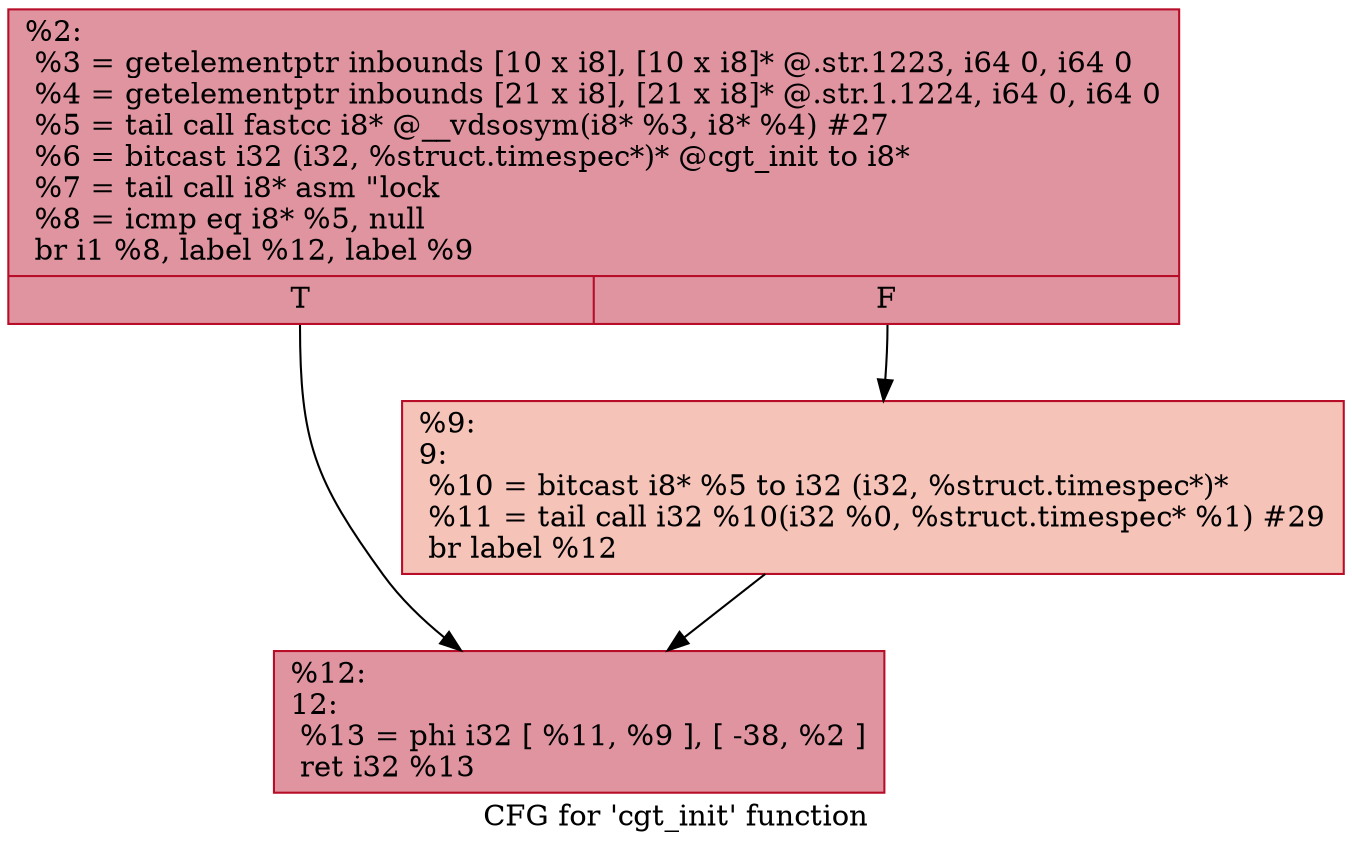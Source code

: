 digraph "CFG for 'cgt_init' function" {
	label="CFG for 'cgt_init' function";

	Node0x23dd3c0 [shape=record,color="#b70d28ff", style=filled, fillcolor="#b70d2870",label="{%2:\l  %3 = getelementptr inbounds [10 x i8], [10 x i8]* @.str.1223, i64 0, i64 0\l  %4 = getelementptr inbounds [21 x i8], [21 x i8]* @.str.1.1224, i64 0, i64 0\l  %5 = tail call fastcc i8* @__vdsosym(i8* %3, i8* %4) #27\l  %6 = bitcast i32 (i32, %struct.timespec*)* @cgt_init to i8*\l  %7 = tail call i8* asm \"lock \l  %8 = icmp eq i8* %5, null\l  br i1 %8, label %12, label %9\l|{<s0>T|<s1>F}}"];
	Node0x23dd3c0:s0 -> Node0x23dd460;
	Node0x23dd3c0:s1 -> Node0x23dd410;
	Node0x23dd410 [shape=record,color="#b70d28ff", style=filled, fillcolor="#e8765c70",label="{%9:\l9:                                                \l  %10 = bitcast i8* %5 to i32 (i32, %struct.timespec*)*\l  %11 = tail call i32 %10(i32 %0, %struct.timespec* %1) #29\l  br label %12\l}"];
	Node0x23dd410 -> Node0x23dd460;
	Node0x23dd460 [shape=record,color="#b70d28ff", style=filled, fillcolor="#b70d2870",label="{%12:\l12:                                               \l  %13 = phi i32 [ %11, %9 ], [ -38, %2 ]\l  ret i32 %13\l}"];
}

